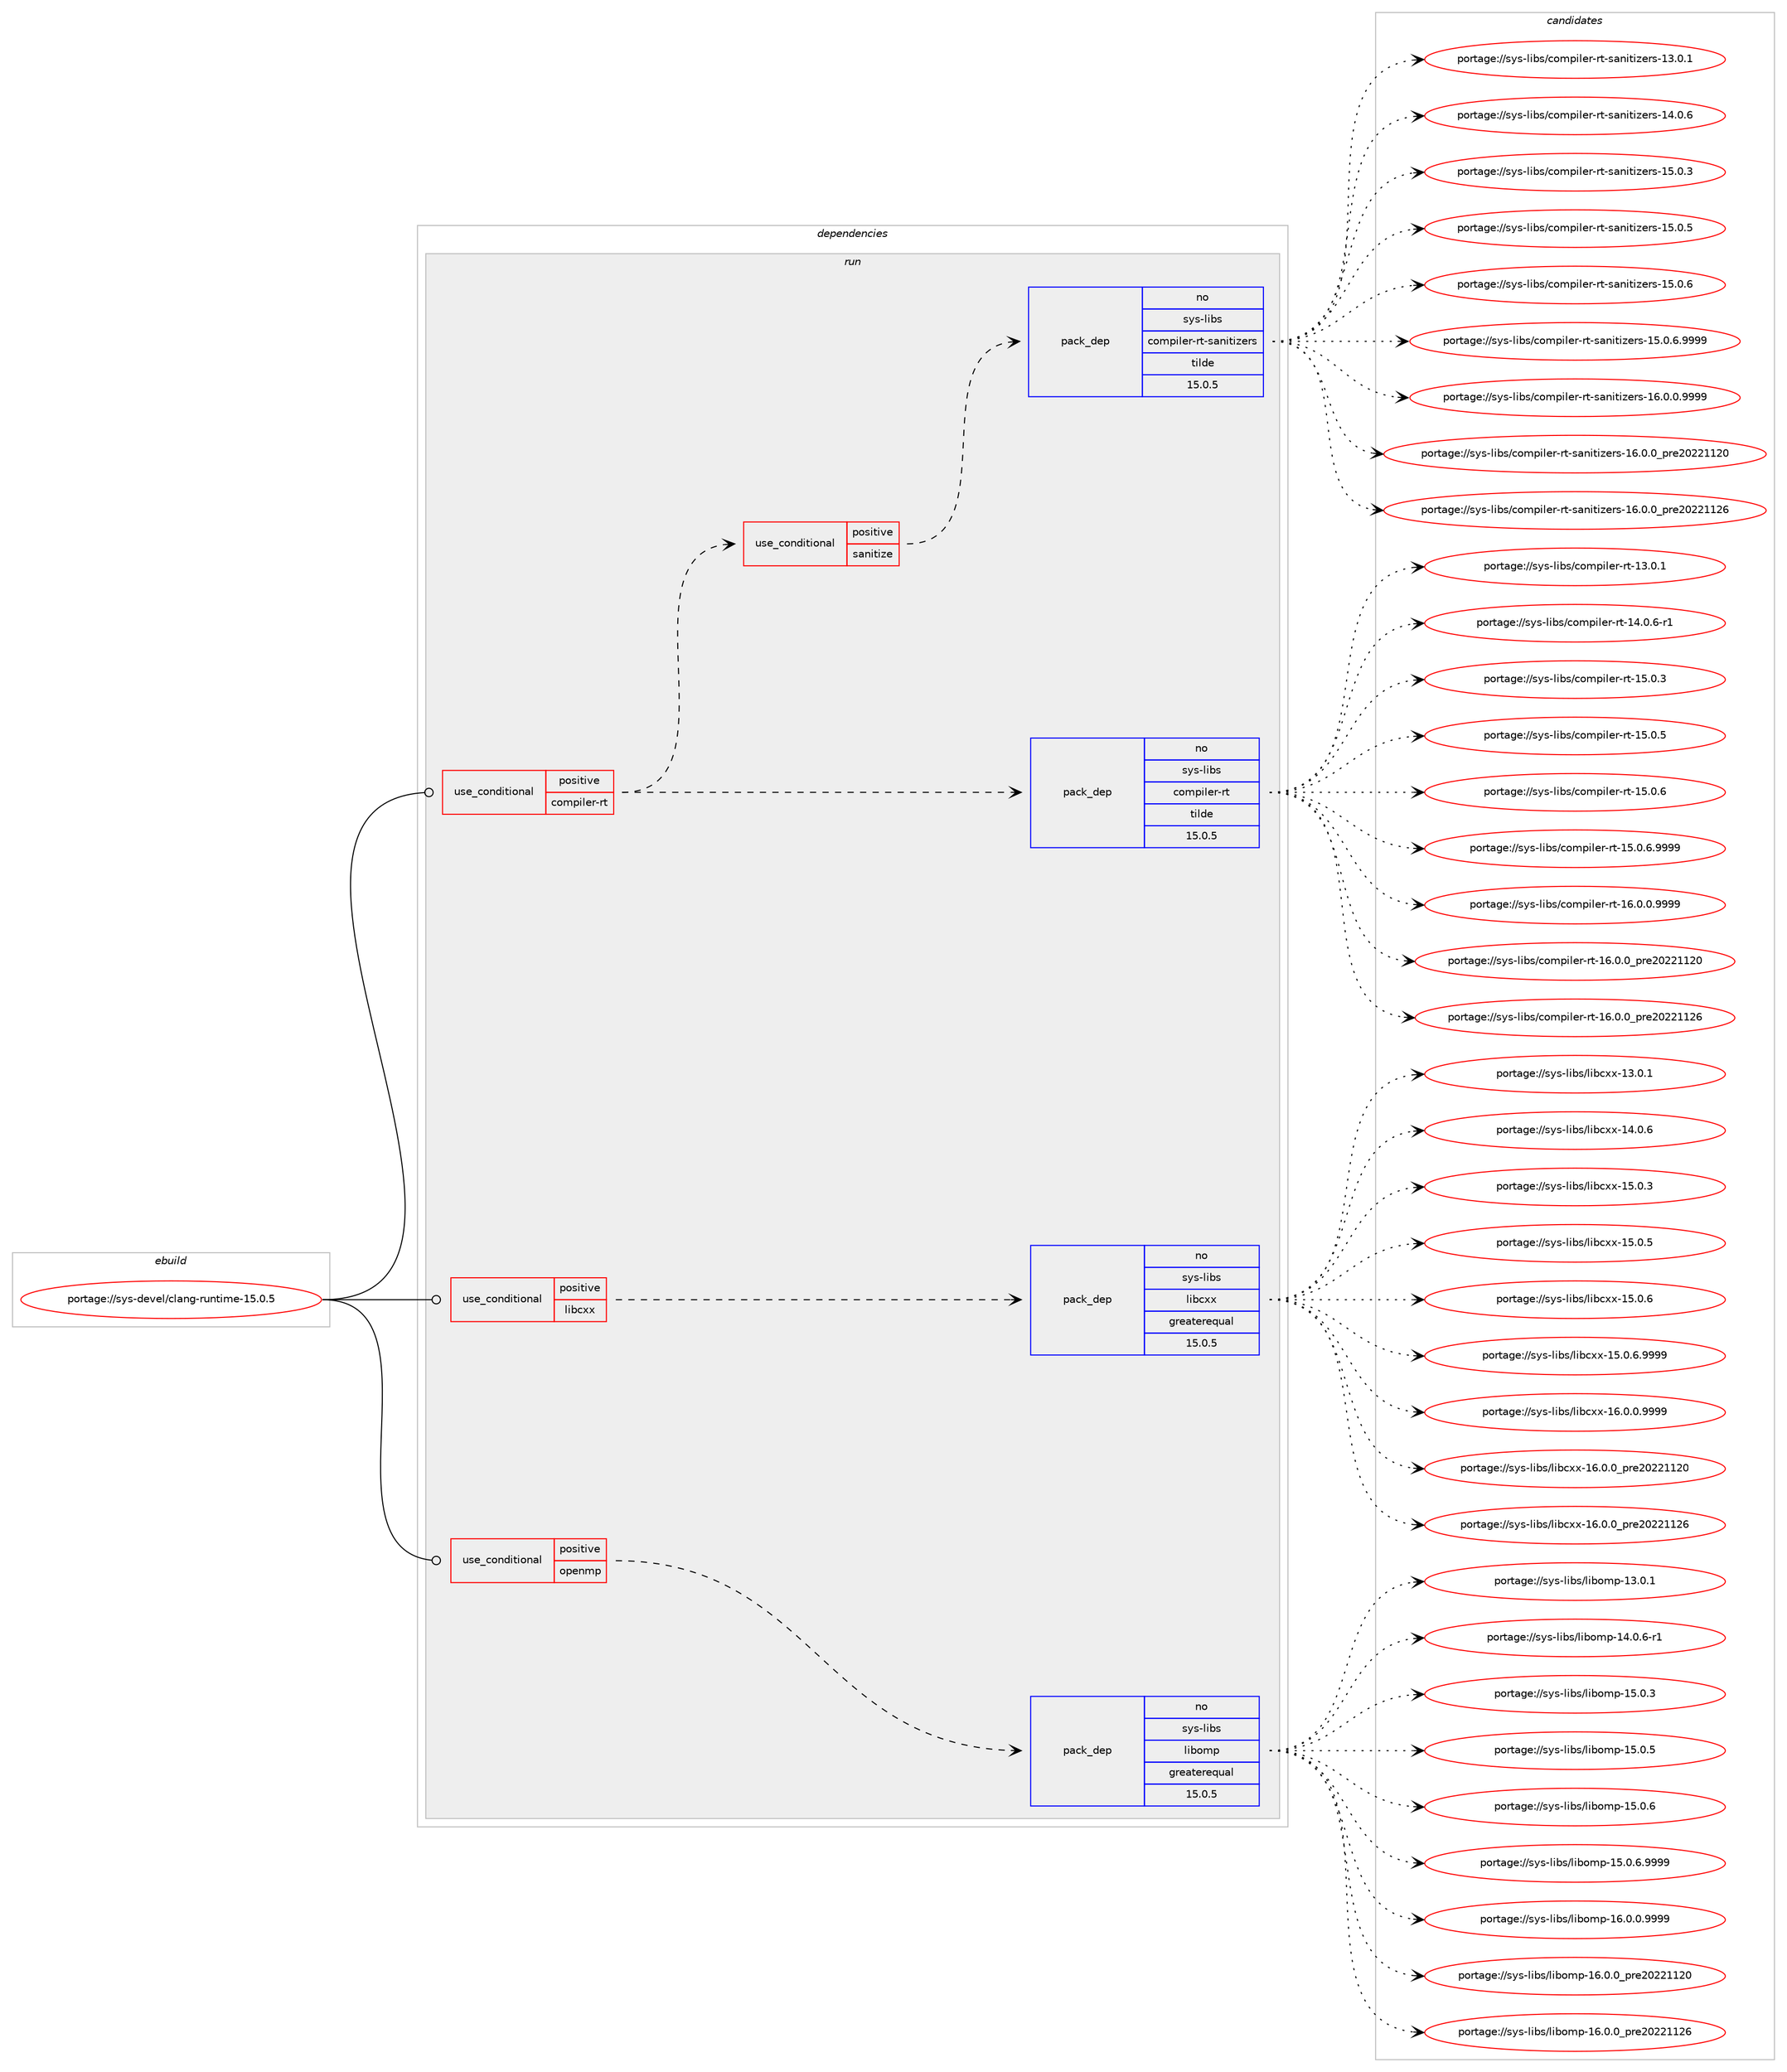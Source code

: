 digraph prolog {

# *************
# Graph options
# *************

newrank=true;
concentrate=true;
compound=true;
graph [rankdir=LR,fontname=Helvetica,fontsize=10,ranksep=1.5];#, ranksep=2.5, nodesep=0.2];
edge  [arrowhead=vee];
node  [fontname=Helvetica,fontsize=10];

# **********
# The ebuild
# **********

subgraph cluster_leftcol {
color=gray;
rank=same;
label=<<i>ebuild</i>>;
id [label="portage://sys-devel/clang-runtime-15.0.5", color=red, width=4, href="../sys-devel/clang-runtime-15.0.5.svg"];
}

# ****************
# The dependencies
# ****************

subgraph cluster_midcol {
color=gray;
label=<<i>dependencies</i>>;
subgraph cluster_compile {
fillcolor="#eeeeee";
style=filled;
label=<<i>compile</i>>;
}
subgraph cluster_compileandrun {
fillcolor="#eeeeee";
style=filled;
label=<<i>compile and run</i>>;
}
subgraph cluster_run {
fillcolor="#eeeeee";
style=filled;
label=<<i>run</i>>;
subgraph cond1084 {
dependency2537 [label=<<TABLE BORDER="0" CELLBORDER="1" CELLSPACING="0" CELLPADDING="4"><TR><TD ROWSPAN="3" CELLPADDING="10">use_conditional</TD></TR><TR><TD>positive</TD></TR><TR><TD>compiler-rt</TD></TR></TABLE>>, shape=none, color=red];
subgraph pack1435 {
dependency2538 [label=<<TABLE BORDER="0" CELLBORDER="1" CELLSPACING="0" CELLPADDING="4" WIDTH="220"><TR><TD ROWSPAN="6" CELLPADDING="30">pack_dep</TD></TR><TR><TD WIDTH="110">no</TD></TR><TR><TD>sys-libs</TD></TR><TR><TD>compiler-rt</TD></TR><TR><TD>tilde</TD></TR><TR><TD>15.0.5</TD></TR></TABLE>>, shape=none, color=blue];
}
dependency2537:e -> dependency2538:w [weight=20,style="dashed",arrowhead="vee"];
subgraph cond1085 {
dependency2539 [label=<<TABLE BORDER="0" CELLBORDER="1" CELLSPACING="0" CELLPADDING="4"><TR><TD ROWSPAN="3" CELLPADDING="10">use_conditional</TD></TR><TR><TD>positive</TD></TR><TR><TD>sanitize</TD></TR></TABLE>>, shape=none, color=red];
subgraph pack1436 {
dependency2540 [label=<<TABLE BORDER="0" CELLBORDER="1" CELLSPACING="0" CELLPADDING="4" WIDTH="220"><TR><TD ROWSPAN="6" CELLPADDING="30">pack_dep</TD></TR><TR><TD WIDTH="110">no</TD></TR><TR><TD>sys-libs</TD></TR><TR><TD>compiler-rt-sanitizers</TD></TR><TR><TD>tilde</TD></TR><TR><TD>15.0.5</TD></TR></TABLE>>, shape=none, color=blue];
}
dependency2539:e -> dependency2540:w [weight=20,style="dashed",arrowhead="vee"];
}
dependency2537:e -> dependency2539:w [weight=20,style="dashed",arrowhead="vee"];
}
id:e -> dependency2537:w [weight=20,style="solid",arrowhead="odot"];
subgraph cond1086 {
dependency2541 [label=<<TABLE BORDER="0" CELLBORDER="1" CELLSPACING="0" CELLPADDING="4"><TR><TD ROWSPAN="3" CELLPADDING="10">use_conditional</TD></TR><TR><TD>positive</TD></TR><TR><TD>libcxx</TD></TR></TABLE>>, shape=none, color=red];
subgraph pack1437 {
dependency2542 [label=<<TABLE BORDER="0" CELLBORDER="1" CELLSPACING="0" CELLPADDING="4" WIDTH="220"><TR><TD ROWSPAN="6" CELLPADDING="30">pack_dep</TD></TR><TR><TD WIDTH="110">no</TD></TR><TR><TD>sys-libs</TD></TR><TR><TD>libcxx</TD></TR><TR><TD>greaterequal</TD></TR><TR><TD>15.0.5</TD></TR></TABLE>>, shape=none, color=blue];
}
dependency2541:e -> dependency2542:w [weight=20,style="dashed",arrowhead="vee"];
}
id:e -> dependency2541:w [weight=20,style="solid",arrowhead="odot"];
subgraph cond1087 {
dependency2543 [label=<<TABLE BORDER="0" CELLBORDER="1" CELLSPACING="0" CELLPADDING="4"><TR><TD ROWSPAN="3" CELLPADDING="10">use_conditional</TD></TR><TR><TD>positive</TD></TR><TR><TD>openmp</TD></TR></TABLE>>, shape=none, color=red];
subgraph pack1438 {
dependency2544 [label=<<TABLE BORDER="0" CELLBORDER="1" CELLSPACING="0" CELLPADDING="4" WIDTH="220"><TR><TD ROWSPAN="6" CELLPADDING="30">pack_dep</TD></TR><TR><TD WIDTH="110">no</TD></TR><TR><TD>sys-libs</TD></TR><TR><TD>libomp</TD></TR><TR><TD>greaterequal</TD></TR><TR><TD>15.0.5</TD></TR></TABLE>>, shape=none, color=blue];
}
dependency2543:e -> dependency2544:w [weight=20,style="dashed",arrowhead="vee"];
}
id:e -> dependency2543:w [weight=20,style="solid",arrowhead="odot"];
}
}

# **************
# The candidates
# **************

subgraph cluster_choices {
rank=same;
color=gray;
label=<<i>candidates</i>>;

subgraph choice1435 {
color=black;
nodesep=1;
choice115121115451081059811547991111091121051081011144511411645495146484649 [label="portage://sys-libs/compiler-rt-13.0.1", color=red, width=4,href="../sys-libs/compiler-rt-13.0.1.svg"];
choice1151211154510810598115479911110911210510810111445114116454952464846544511449 [label="portage://sys-libs/compiler-rt-14.0.6-r1", color=red, width=4,href="../sys-libs/compiler-rt-14.0.6-r1.svg"];
choice115121115451081059811547991111091121051081011144511411645495346484651 [label="portage://sys-libs/compiler-rt-15.0.3", color=red, width=4,href="../sys-libs/compiler-rt-15.0.3.svg"];
choice115121115451081059811547991111091121051081011144511411645495346484653 [label="portage://sys-libs/compiler-rt-15.0.5", color=red, width=4,href="../sys-libs/compiler-rt-15.0.5.svg"];
choice115121115451081059811547991111091121051081011144511411645495346484654 [label="portage://sys-libs/compiler-rt-15.0.6", color=red, width=4,href="../sys-libs/compiler-rt-15.0.6.svg"];
choice1151211154510810598115479911110911210510810111445114116454953464846544657575757 [label="portage://sys-libs/compiler-rt-15.0.6.9999", color=red, width=4,href="../sys-libs/compiler-rt-15.0.6.9999.svg"];
choice1151211154510810598115479911110911210510810111445114116454954464846484657575757 [label="portage://sys-libs/compiler-rt-16.0.0.9999", color=red, width=4,href="../sys-libs/compiler-rt-16.0.0.9999.svg"];
choice115121115451081059811547991111091121051081011144511411645495446484648951121141015048505049495048 [label="portage://sys-libs/compiler-rt-16.0.0_pre20221120", color=red, width=4,href="../sys-libs/compiler-rt-16.0.0_pre20221120.svg"];
choice115121115451081059811547991111091121051081011144511411645495446484648951121141015048505049495054 [label="portage://sys-libs/compiler-rt-16.0.0_pre20221126", color=red, width=4,href="../sys-libs/compiler-rt-16.0.0_pre20221126.svg"];
dependency2538:e -> choice115121115451081059811547991111091121051081011144511411645495146484649:w [style=dotted,weight="100"];
dependency2538:e -> choice1151211154510810598115479911110911210510810111445114116454952464846544511449:w [style=dotted,weight="100"];
dependency2538:e -> choice115121115451081059811547991111091121051081011144511411645495346484651:w [style=dotted,weight="100"];
dependency2538:e -> choice115121115451081059811547991111091121051081011144511411645495346484653:w [style=dotted,weight="100"];
dependency2538:e -> choice115121115451081059811547991111091121051081011144511411645495346484654:w [style=dotted,weight="100"];
dependency2538:e -> choice1151211154510810598115479911110911210510810111445114116454953464846544657575757:w [style=dotted,weight="100"];
dependency2538:e -> choice1151211154510810598115479911110911210510810111445114116454954464846484657575757:w [style=dotted,weight="100"];
dependency2538:e -> choice115121115451081059811547991111091121051081011144511411645495446484648951121141015048505049495048:w [style=dotted,weight="100"];
dependency2538:e -> choice115121115451081059811547991111091121051081011144511411645495446484648951121141015048505049495054:w [style=dotted,weight="100"];
}
subgraph choice1436 {
color=black;
nodesep=1;
choice1151211154510810598115479911110911210510810111445114116451159711010511610512210111411545495146484649 [label="portage://sys-libs/compiler-rt-sanitizers-13.0.1", color=red, width=4,href="../sys-libs/compiler-rt-sanitizers-13.0.1.svg"];
choice1151211154510810598115479911110911210510810111445114116451159711010511610512210111411545495246484654 [label="portage://sys-libs/compiler-rt-sanitizers-14.0.6", color=red, width=4,href="../sys-libs/compiler-rt-sanitizers-14.0.6.svg"];
choice1151211154510810598115479911110911210510810111445114116451159711010511610512210111411545495346484651 [label="portage://sys-libs/compiler-rt-sanitizers-15.0.3", color=red, width=4,href="../sys-libs/compiler-rt-sanitizers-15.0.3.svg"];
choice1151211154510810598115479911110911210510810111445114116451159711010511610512210111411545495346484653 [label="portage://sys-libs/compiler-rt-sanitizers-15.0.5", color=red, width=4,href="../sys-libs/compiler-rt-sanitizers-15.0.5.svg"];
choice1151211154510810598115479911110911210510810111445114116451159711010511610512210111411545495346484654 [label="portage://sys-libs/compiler-rt-sanitizers-15.0.6", color=red, width=4,href="../sys-libs/compiler-rt-sanitizers-15.0.6.svg"];
choice11512111545108105981154799111109112105108101114451141164511597110105116105122101114115454953464846544657575757 [label="portage://sys-libs/compiler-rt-sanitizers-15.0.6.9999", color=red, width=4,href="../sys-libs/compiler-rt-sanitizers-15.0.6.9999.svg"];
choice11512111545108105981154799111109112105108101114451141164511597110105116105122101114115454954464846484657575757 [label="portage://sys-libs/compiler-rt-sanitizers-16.0.0.9999", color=red, width=4,href="../sys-libs/compiler-rt-sanitizers-16.0.0.9999.svg"];
choice1151211154510810598115479911110911210510810111445114116451159711010511610512210111411545495446484648951121141015048505049495048 [label="portage://sys-libs/compiler-rt-sanitizers-16.0.0_pre20221120", color=red, width=4,href="../sys-libs/compiler-rt-sanitizers-16.0.0_pre20221120.svg"];
choice1151211154510810598115479911110911210510810111445114116451159711010511610512210111411545495446484648951121141015048505049495054 [label="portage://sys-libs/compiler-rt-sanitizers-16.0.0_pre20221126", color=red, width=4,href="../sys-libs/compiler-rt-sanitizers-16.0.0_pre20221126.svg"];
dependency2540:e -> choice1151211154510810598115479911110911210510810111445114116451159711010511610512210111411545495146484649:w [style=dotted,weight="100"];
dependency2540:e -> choice1151211154510810598115479911110911210510810111445114116451159711010511610512210111411545495246484654:w [style=dotted,weight="100"];
dependency2540:e -> choice1151211154510810598115479911110911210510810111445114116451159711010511610512210111411545495346484651:w [style=dotted,weight="100"];
dependency2540:e -> choice1151211154510810598115479911110911210510810111445114116451159711010511610512210111411545495346484653:w [style=dotted,weight="100"];
dependency2540:e -> choice1151211154510810598115479911110911210510810111445114116451159711010511610512210111411545495346484654:w [style=dotted,weight="100"];
dependency2540:e -> choice11512111545108105981154799111109112105108101114451141164511597110105116105122101114115454953464846544657575757:w [style=dotted,weight="100"];
dependency2540:e -> choice11512111545108105981154799111109112105108101114451141164511597110105116105122101114115454954464846484657575757:w [style=dotted,weight="100"];
dependency2540:e -> choice1151211154510810598115479911110911210510810111445114116451159711010511610512210111411545495446484648951121141015048505049495048:w [style=dotted,weight="100"];
dependency2540:e -> choice1151211154510810598115479911110911210510810111445114116451159711010511610512210111411545495446484648951121141015048505049495054:w [style=dotted,weight="100"];
}
subgraph choice1437 {
color=black;
nodesep=1;
choice115121115451081059811547108105989912012045495146484649 [label="portage://sys-libs/libcxx-13.0.1", color=red, width=4,href="../sys-libs/libcxx-13.0.1.svg"];
choice115121115451081059811547108105989912012045495246484654 [label="portage://sys-libs/libcxx-14.0.6", color=red, width=4,href="../sys-libs/libcxx-14.0.6.svg"];
choice115121115451081059811547108105989912012045495346484651 [label="portage://sys-libs/libcxx-15.0.3", color=red, width=4,href="../sys-libs/libcxx-15.0.3.svg"];
choice115121115451081059811547108105989912012045495346484653 [label="portage://sys-libs/libcxx-15.0.5", color=red, width=4,href="../sys-libs/libcxx-15.0.5.svg"];
choice115121115451081059811547108105989912012045495346484654 [label="portage://sys-libs/libcxx-15.0.6", color=red, width=4,href="../sys-libs/libcxx-15.0.6.svg"];
choice1151211154510810598115471081059899120120454953464846544657575757 [label="portage://sys-libs/libcxx-15.0.6.9999", color=red, width=4,href="../sys-libs/libcxx-15.0.6.9999.svg"];
choice1151211154510810598115471081059899120120454954464846484657575757 [label="portage://sys-libs/libcxx-16.0.0.9999", color=red, width=4,href="../sys-libs/libcxx-16.0.0.9999.svg"];
choice115121115451081059811547108105989912012045495446484648951121141015048505049495048 [label="portage://sys-libs/libcxx-16.0.0_pre20221120", color=red, width=4,href="../sys-libs/libcxx-16.0.0_pre20221120.svg"];
choice115121115451081059811547108105989912012045495446484648951121141015048505049495054 [label="portage://sys-libs/libcxx-16.0.0_pre20221126", color=red, width=4,href="../sys-libs/libcxx-16.0.0_pre20221126.svg"];
dependency2542:e -> choice115121115451081059811547108105989912012045495146484649:w [style=dotted,weight="100"];
dependency2542:e -> choice115121115451081059811547108105989912012045495246484654:w [style=dotted,weight="100"];
dependency2542:e -> choice115121115451081059811547108105989912012045495346484651:w [style=dotted,weight="100"];
dependency2542:e -> choice115121115451081059811547108105989912012045495346484653:w [style=dotted,weight="100"];
dependency2542:e -> choice115121115451081059811547108105989912012045495346484654:w [style=dotted,weight="100"];
dependency2542:e -> choice1151211154510810598115471081059899120120454953464846544657575757:w [style=dotted,weight="100"];
dependency2542:e -> choice1151211154510810598115471081059899120120454954464846484657575757:w [style=dotted,weight="100"];
dependency2542:e -> choice115121115451081059811547108105989912012045495446484648951121141015048505049495048:w [style=dotted,weight="100"];
dependency2542:e -> choice115121115451081059811547108105989912012045495446484648951121141015048505049495054:w [style=dotted,weight="100"];
}
subgraph choice1438 {
color=black;
nodesep=1;
choice1151211154510810598115471081059811110911245495146484649 [label="portage://sys-libs/libomp-13.0.1", color=red, width=4,href="../sys-libs/libomp-13.0.1.svg"];
choice11512111545108105981154710810598111109112454952464846544511449 [label="portage://sys-libs/libomp-14.0.6-r1", color=red, width=4,href="../sys-libs/libomp-14.0.6-r1.svg"];
choice1151211154510810598115471081059811110911245495346484651 [label="portage://sys-libs/libomp-15.0.3", color=red, width=4,href="../sys-libs/libomp-15.0.3.svg"];
choice1151211154510810598115471081059811110911245495346484653 [label="portage://sys-libs/libomp-15.0.5", color=red, width=4,href="../sys-libs/libomp-15.0.5.svg"];
choice1151211154510810598115471081059811110911245495346484654 [label="portage://sys-libs/libomp-15.0.6", color=red, width=4,href="../sys-libs/libomp-15.0.6.svg"];
choice11512111545108105981154710810598111109112454953464846544657575757 [label="portage://sys-libs/libomp-15.0.6.9999", color=red, width=4,href="../sys-libs/libomp-15.0.6.9999.svg"];
choice11512111545108105981154710810598111109112454954464846484657575757 [label="portage://sys-libs/libomp-16.0.0.9999", color=red, width=4,href="../sys-libs/libomp-16.0.0.9999.svg"];
choice1151211154510810598115471081059811110911245495446484648951121141015048505049495048 [label="portage://sys-libs/libomp-16.0.0_pre20221120", color=red, width=4,href="../sys-libs/libomp-16.0.0_pre20221120.svg"];
choice1151211154510810598115471081059811110911245495446484648951121141015048505049495054 [label="portage://sys-libs/libomp-16.0.0_pre20221126", color=red, width=4,href="../sys-libs/libomp-16.0.0_pre20221126.svg"];
dependency2544:e -> choice1151211154510810598115471081059811110911245495146484649:w [style=dotted,weight="100"];
dependency2544:e -> choice11512111545108105981154710810598111109112454952464846544511449:w [style=dotted,weight="100"];
dependency2544:e -> choice1151211154510810598115471081059811110911245495346484651:w [style=dotted,weight="100"];
dependency2544:e -> choice1151211154510810598115471081059811110911245495346484653:w [style=dotted,weight="100"];
dependency2544:e -> choice1151211154510810598115471081059811110911245495346484654:w [style=dotted,weight="100"];
dependency2544:e -> choice11512111545108105981154710810598111109112454953464846544657575757:w [style=dotted,weight="100"];
dependency2544:e -> choice11512111545108105981154710810598111109112454954464846484657575757:w [style=dotted,weight="100"];
dependency2544:e -> choice1151211154510810598115471081059811110911245495446484648951121141015048505049495048:w [style=dotted,weight="100"];
dependency2544:e -> choice1151211154510810598115471081059811110911245495446484648951121141015048505049495054:w [style=dotted,weight="100"];
}
}

}
